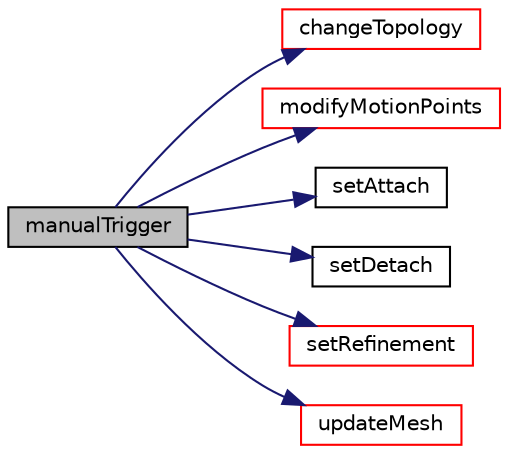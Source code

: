 digraph "manualTrigger"
{
  bgcolor="transparent";
  edge [fontname="Helvetica",fontsize="10",labelfontname="Helvetica",labelfontsize="10"];
  node [fontname="Helvetica",fontsize="10",shape=record];
  rankdir="LR";
  Node1 [label="manualTrigger",height=0.2,width=0.4,color="black", fillcolor="grey75", style="filled", fontcolor="black"];
  Node1 -> Node2 [color="midnightblue",fontsize="10",style="solid",fontname="Helvetica"];
  Node2 [label="changeTopology",height=0.2,width=0.4,color="red",URL="$a00081.html#a068d5efab18f428fe0fd6c1e962420a2",tooltip="Check for topology change. "];
  Node1 -> Node3 [color="midnightblue",fontsize="10",style="solid",fontname="Helvetica"];
  Node3 [label="modifyMotionPoints",height=0.2,width=0.4,color="red",URL="$a00081.html#a4a962b56dd7cf30972c468258fa888e5",tooltip="Modify motion points to comply with the topological change. "];
  Node1 -> Node4 [color="midnightblue",fontsize="10",style="solid",fontname="Helvetica"];
  Node4 [label="setAttach",height=0.2,width=0.4,color="black",URL="$a00081.html#a91ef5c3c3373922199fbb5a326475cb8"];
  Node1 -> Node5 [color="midnightblue",fontsize="10",style="solid",fontname="Helvetica"];
  Node5 [label="setDetach",height=0.2,width=0.4,color="black",URL="$a00081.html#a8d49dfc0bc592ddac6dbea35622a2d8d"];
  Node1 -> Node6 [color="midnightblue",fontsize="10",style="solid",fontname="Helvetica"];
  Node6 [label="setRefinement",height=0.2,width=0.4,color="red",URL="$a00081.html#a973595f02e8e92d2733079b6623ae33a",tooltip="Insert the layer addition/removal instructions. "];
  Node1 -> Node7 [color="midnightblue",fontsize="10",style="solid",fontname="Helvetica"];
  Node7 [label="updateMesh",height=0.2,width=0.4,color="red",URL="$a00081.html#ad57565956fd4064299f4bd3c4eebb1d4",tooltip="Force recalculation of locally stored data on topological change. "];
}
